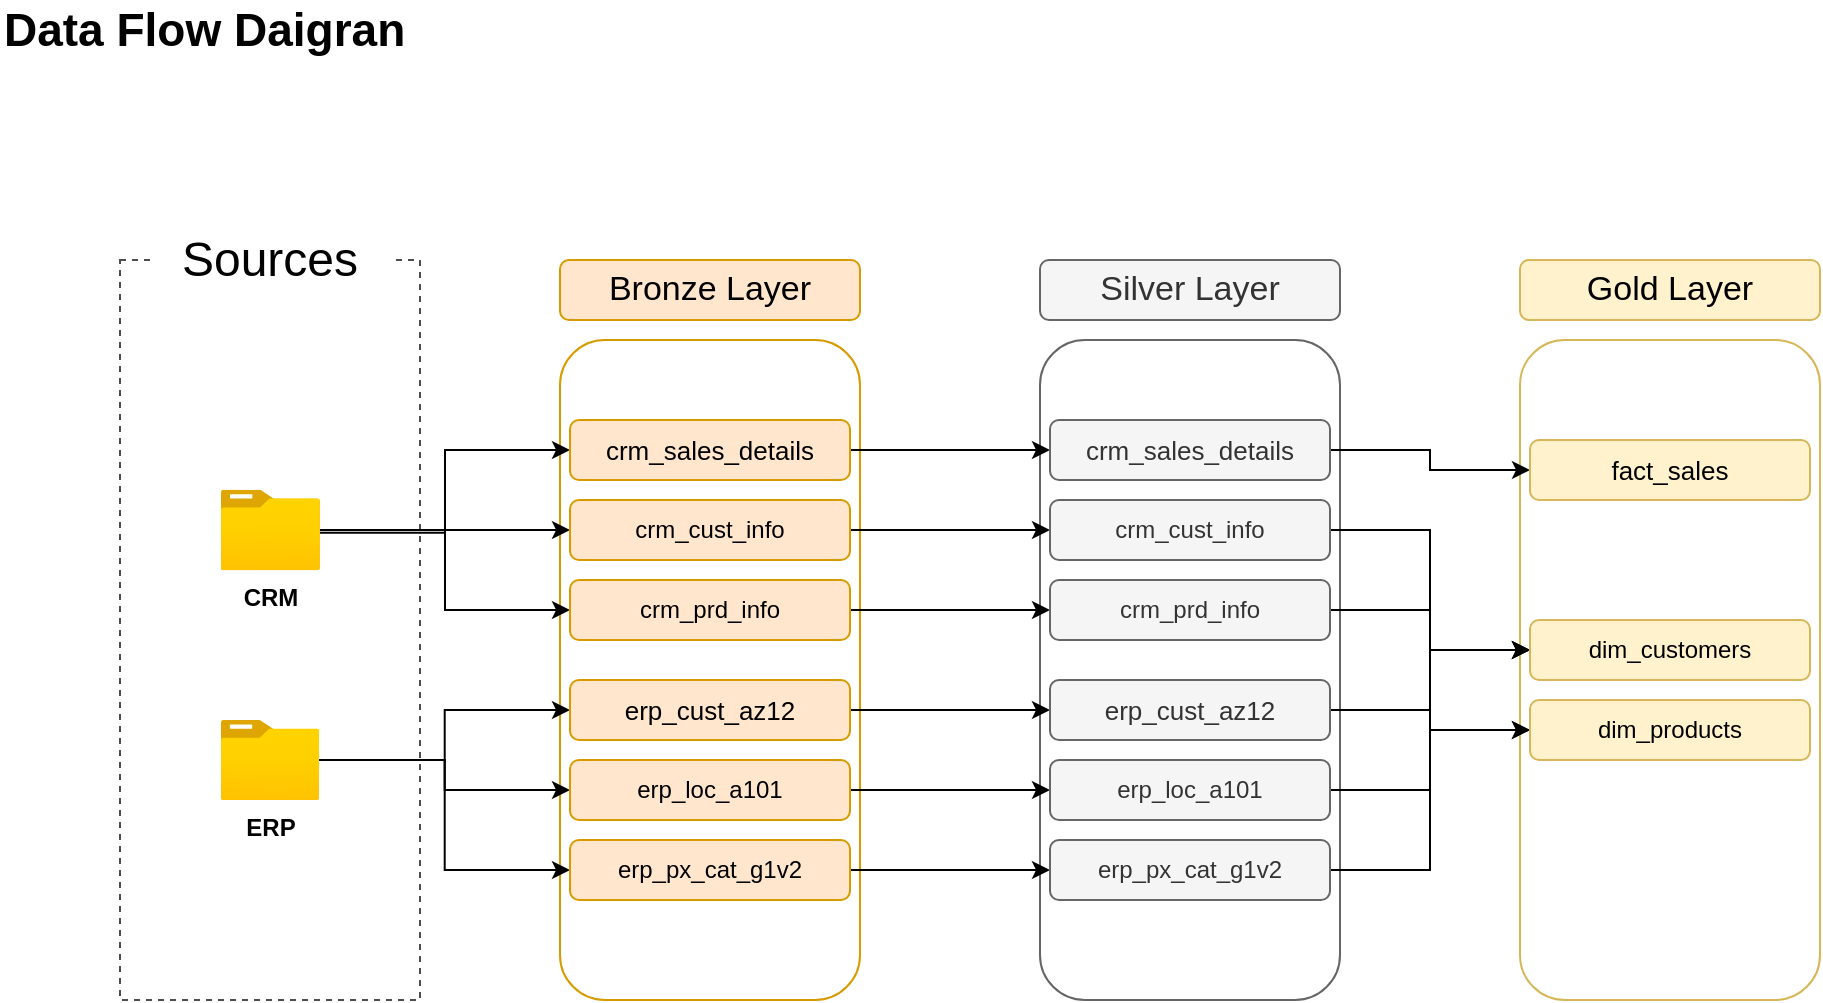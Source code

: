 <mxfile version="27.0.9">
  <diagram name="Page-1" id="DBURFXKT9Nn165P1PjoX">
    <mxGraphModel dx="1042" dy="626" grid="1" gridSize="10" guides="1" tooltips="1" connect="1" arrows="1" fold="1" page="1" pageScale="1" pageWidth="850" pageHeight="1100" math="0" shadow="0">
      <root>
        <mxCell id="0" />
        <mxCell id="1" parent="0" />
        <mxCell id="tVYNXHtNFq-kJzAmVr61-1" value="&lt;b&gt;&lt;font style=&quot;font-size: 23px;&quot;&gt;Data Flow Daigran&lt;/font&gt;&lt;/b&gt;" style="text;html=1;align=left;verticalAlign=middle;whiteSpace=wrap;rounded=0;" parent="1" vertex="1">
          <mxGeometry x="10" y="20" width="210" height="30" as="geometry" />
        </mxCell>
        <mxCell id="tVYNXHtNFq-kJzAmVr61-3" value="" style="rounded=0;whiteSpace=wrap;html=1;fillColor=none;dashed=1;strokeColor=#4D4D4D;" parent="1" vertex="1">
          <mxGeometry x="70" y="150" width="150" height="370" as="geometry" />
        </mxCell>
        <mxCell id="tVYNXHtNFq-kJzAmVr61-4" value="&lt;font style=&quot;font-size: 24px;&quot;&gt;Sources&lt;/font&gt;" style="rounded=0;whiteSpace=wrap;html=1;fillColor=default;strokeColor=none;gradientColor=none;" parent="1" vertex="1">
          <mxGeometry x="85" y="130" width="120" height="40" as="geometry" />
        </mxCell>
        <mxCell id="tVYNXHtNFq-kJzAmVr61-9" value="Bronze Layer" style="rounded=1;whiteSpace=wrap;html=1;fillColor=#ffe6cc;strokeColor=#d79b00;fontSize=17;" parent="1" vertex="1">
          <mxGeometry x="290" y="150" width="150" height="30" as="geometry" />
        </mxCell>
        <mxCell id="tVYNXHtNFq-kJzAmVr61-10" value="" style="rounded=1;whiteSpace=wrap;html=1;fontSize=17;fillColor=none;strokeColor=#d79b00;" parent="1" vertex="1">
          <mxGeometry x="290" y="190" width="150" height="330" as="geometry" />
        </mxCell>
        <mxCell id="tVYNXHtNFq-kJzAmVr61-11" value="" style="rounded=1;whiteSpace=wrap;html=1;fontSize=17;fillColor=none;strokeColor=#d6b656;" parent="1" vertex="1">
          <mxGeometry x="770" y="190" width="150" height="330" as="geometry" />
        </mxCell>
        <mxCell id="tVYNXHtNFq-kJzAmVr61-12" value="Gold Layer" style="rounded=1;whiteSpace=wrap;html=1;fillColor=#fff2cc;strokeColor=#d6b656;fontSize=17;" parent="1" vertex="1">
          <mxGeometry x="770" y="150" width="150" height="30" as="geometry" />
        </mxCell>
        <mxCell id="tVYNXHtNFq-kJzAmVr61-13" value="" style="rounded=1;whiteSpace=wrap;html=1;fontSize=17;fillColor=none;strokeColor=#666666;fontColor=#333333;" parent="1" vertex="1">
          <mxGeometry x="530" y="190" width="150" height="330" as="geometry" />
        </mxCell>
        <mxCell id="tVYNXHtNFq-kJzAmVr61-14" value="Silver Layer" style="rounded=1;whiteSpace=wrap;html=1;fillColor=#f5f5f5;strokeColor=#666666;fontSize=17;fontColor=#333333;" parent="1" vertex="1">
          <mxGeometry x="530" y="150" width="150" height="30" as="geometry" />
        </mxCell>
        <mxCell id="zQ20tTBjOCP1LKAElcAF-8" style="edgeStyle=orthogonalEdgeStyle;rounded=0;orthogonalLoop=1;jettySize=auto;html=1;entryX=0;entryY=0.5;entryDx=0;entryDy=0;exitX=1;exitY=0.535;exitDx=0;exitDy=0;exitPerimeter=0;" parent="1" source="zQ20tTBjOCP1LKAElcAF-2" target="zQ20tTBjOCP1LKAElcAF-4" edge="1">
          <mxGeometry relative="1" as="geometry">
            <mxPoint x="170" y="260" as="sourcePoint" />
          </mxGeometry>
        </mxCell>
        <mxCell id="zQ20tTBjOCP1LKAElcAF-9" style="edgeStyle=orthogonalEdgeStyle;rounded=0;orthogonalLoop=1;jettySize=auto;html=1;entryX=0;entryY=0.5;entryDx=0;entryDy=0;" parent="1" source="zQ20tTBjOCP1LKAElcAF-2" target="zQ20tTBjOCP1LKAElcAF-6" edge="1">
          <mxGeometry relative="1" as="geometry" />
        </mxCell>
        <mxCell id="zQ20tTBjOCP1LKAElcAF-10" style="edgeStyle=orthogonalEdgeStyle;rounded=0;orthogonalLoop=1;jettySize=auto;html=1;entryX=0;entryY=0.5;entryDx=0;entryDy=0;" parent="1" source="zQ20tTBjOCP1LKAElcAF-2" target="zQ20tTBjOCP1LKAElcAF-7" edge="1">
          <mxGeometry relative="1" as="geometry" />
        </mxCell>
        <mxCell id="zQ20tTBjOCP1LKAElcAF-2" value="CRM" style="image;aspect=fixed;html=1;points=[];align=center;fontSize=12;image=img/lib/azure2/general/Folder_Blank.svg;fontStyle=1" parent="1" vertex="1">
          <mxGeometry x="120.36" y="264.86" width="49.64" height="40.28" as="geometry" />
        </mxCell>
        <mxCell id="zQ20tTBjOCP1LKAElcAF-14" style="edgeStyle=orthogonalEdgeStyle;rounded=0;orthogonalLoop=1;jettySize=auto;html=1;entryX=0;entryY=0.5;entryDx=0;entryDy=0;" parent="1" source="zQ20tTBjOCP1LKAElcAF-3" target="zQ20tTBjOCP1LKAElcAF-13" edge="1">
          <mxGeometry relative="1" as="geometry" />
        </mxCell>
        <mxCell id="zQ20tTBjOCP1LKAElcAF-15" style="edgeStyle=orthogonalEdgeStyle;rounded=0;orthogonalLoop=1;jettySize=auto;html=1;entryX=0;entryY=0.5;entryDx=0;entryDy=0;" parent="1" source="zQ20tTBjOCP1LKAElcAF-3" target="zQ20tTBjOCP1LKAElcAF-12" edge="1">
          <mxGeometry relative="1" as="geometry" />
        </mxCell>
        <mxCell id="zQ20tTBjOCP1LKAElcAF-16" style="edgeStyle=orthogonalEdgeStyle;rounded=0;orthogonalLoop=1;jettySize=auto;html=1;entryX=0;entryY=0.5;entryDx=0;entryDy=0;" parent="1" source="zQ20tTBjOCP1LKAElcAF-3" target="zQ20tTBjOCP1LKAElcAF-11" edge="1">
          <mxGeometry relative="1" as="geometry" />
        </mxCell>
        <mxCell id="zQ20tTBjOCP1LKAElcAF-3" value="ERP" style="image;aspect=fixed;html=1;points=[];align=center;fontSize=12;image=img/lib/azure2/general/Folder_Blank.svg;fontStyle=1" parent="1" vertex="1">
          <mxGeometry x="120.36" y="380" width="49.29" height="40" as="geometry" />
        </mxCell>
        <mxCell id="cJewx3OlcjGB0-qhc8op-7" style="edgeStyle=orthogonalEdgeStyle;rounded=0;orthogonalLoop=1;jettySize=auto;html=1;entryX=0;entryY=0.5;entryDx=0;entryDy=0;" parent="1" source="zQ20tTBjOCP1LKAElcAF-4" target="cJewx3OlcjGB0-qhc8op-1" edge="1">
          <mxGeometry relative="1" as="geometry" />
        </mxCell>
        <mxCell id="zQ20tTBjOCP1LKAElcAF-4" value="&lt;font&gt;crm_sales_details&lt;/font&gt;" style="rounded=1;whiteSpace=wrap;html=1;fillColor=#ffe6cc;strokeColor=#d79b00;fontSize=13;" parent="1" vertex="1">
          <mxGeometry x="295" y="230" width="140" height="30" as="geometry" />
        </mxCell>
        <mxCell id="cJewx3OlcjGB0-qhc8op-8" style="edgeStyle=orthogonalEdgeStyle;rounded=0;orthogonalLoop=1;jettySize=auto;html=1;entryX=0;entryY=0.5;entryDx=0;entryDy=0;" parent="1" source="zQ20tTBjOCP1LKAElcAF-6" target="cJewx3OlcjGB0-qhc8op-2" edge="1">
          <mxGeometry relative="1" as="geometry" />
        </mxCell>
        <mxCell id="zQ20tTBjOCP1LKAElcAF-6" value="&lt;font&gt;crm_cust_info&lt;/font&gt;" style="rounded=1;whiteSpace=wrap;html=1;fillColor=#ffe6cc;strokeColor=#d79b00;fontSize=12;" parent="1" vertex="1">
          <mxGeometry x="295" y="270" width="140" height="30" as="geometry" />
        </mxCell>
        <mxCell id="cJewx3OlcjGB0-qhc8op-9" style="edgeStyle=orthogonalEdgeStyle;rounded=0;orthogonalLoop=1;jettySize=auto;html=1;entryX=0;entryY=0.5;entryDx=0;entryDy=0;" parent="1" source="zQ20tTBjOCP1LKAElcAF-7" target="cJewx3OlcjGB0-qhc8op-3" edge="1">
          <mxGeometry relative="1" as="geometry" />
        </mxCell>
        <mxCell id="zQ20tTBjOCP1LKAElcAF-7" value="&lt;font&gt;crm_prd_info&lt;/font&gt;" style="rounded=1;whiteSpace=wrap;html=1;fillColor=#ffe6cc;strokeColor=#d79b00;fontSize=12;" parent="1" vertex="1">
          <mxGeometry x="295" y="310" width="140" height="30" as="geometry" />
        </mxCell>
        <mxCell id="cJewx3OlcjGB0-qhc8op-12" style="edgeStyle=orthogonalEdgeStyle;rounded=0;orthogonalLoop=1;jettySize=auto;html=1;exitX=1;exitY=0.5;exitDx=0;exitDy=0;entryX=0;entryY=0.5;entryDx=0;entryDy=0;" parent="1" source="zQ20tTBjOCP1LKAElcAF-11" target="cJewx3OlcjGB0-qhc8op-6" edge="1">
          <mxGeometry relative="1" as="geometry" />
        </mxCell>
        <mxCell id="zQ20tTBjOCP1LKAElcAF-11" value="&lt;font&gt;erp_px_cat_g1v2&lt;/font&gt;" style="rounded=1;whiteSpace=wrap;html=1;fillColor=#ffe6cc;strokeColor=#d79b00;fontSize=12;" parent="1" vertex="1">
          <mxGeometry x="295" y="440" width="140" height="30" as="geometry" />
        </mxCell>
        <mxCell id="cJewx3OlcjGB0-qhc8op-11" style="edgeStyle=orthogonalEdgeStyle;rounded=0;orthogonalLoop=1;jettySize=auto;html=1;entryX=0;entryY=0.5;entryDx=0;entryDy=0;" parent="1" source="zQ20tTBjOCP1LKAElcAF-12" target="cJewx3OlcjGB0-qhc8op-5" edge="1">
          <mxGeometry relative="1" as="geometry" />
        </mxCell>
        <mxCell id="zQ20tTBjOCP1LKAElcAF-12" value="&lt;font&gt;erp_loc_a101&lt;/font&gt;" style="rounded=1;whiteSpace=wrap;html=1;fillColor=#ffe6cc;strokeColor=#d79b00;fontSize=12;" parent="1" vertex="1">
          <mxGeometry x="295" y="400" width="140" height="30" as="geometry" />
        </mxCell>
        <mxCell id="cJewx3OlcjGB0-qhc8op-10" style="edgeStyle=orthogonalEdgeStyle;rounded=0;orthogonalLoop=1;jettySize=auto;html=1;entryX=0;entryY=0.5;entryDx=0;entryDy=0;" parent="1" source="zQ20tTBjOCP1LKAElcAF-13" target="cJewx3OlcjGB0-qhc8op-4" edge="1">
          <mxGeometry relative="1" as="geometry" />
        </mxCell>
        <mxCell id="zQ20tTBjOCP1LKAElcAF-13" value="&lt;font&gt;erp_cust_az12&lt;/font&gt;" style="rounded=1;whiteSpace=wrap;html=1;fillColor=#ffe6cc;strokeColor=#d79b00;fontSize=13;" parent="1" vertex="1">
          <mxGeometry x="295" y="360" width="140" height="30" as="geometry" />
        </mxCell>
        <mxCell id="EjSXLOwCmbATOBKsldv1-5" style="edgeStyle=orthogonalEdgeStyle;rounded=0;orthogonalLoop=1;jettySize=auto;html=1;entryX=0;entryY=0.5;entryDx=0;entryDy=0;" edge="1" parent="1" source="cJewx3OlcjGB0-qhc8op-1" target="EjSXLOwCmbATOBKsldv1-1">
          <mxGeometry relative="1" as="geometry" />
        </mxCell>
        <mxCell id="cJewx3OlcjGB0-qhc8op-1" value="&lt;font&gt;crm_sales_details&lt;/font&gt;" style="rounded=1;whiteSpace=wrap;html=1;fillColor=#f5f5f5;strokeColor=#666666;fontSize=13;fontColor=#333333;" parent="1" vertex="1">
          <mxGeometry x="535" y="230" width="140" height="30" as="geometry" />
        </mxCell>
        <mxCell id="EjSXLOwCmbATOBKsldv1-6" style="edgeStyle=orthogonalEdgeStyle;rounded=0;orthogonalLoop=1;jettySize=auto;html=1;entryX=0;entryY=0.5;entryDx=0;entryDy=0;jumpStyle=gap;jumpSize=11;" edge="1" parent="1" source="cJewx3OlcjGB0-qhc8op-2" target="EjSXLOwCmbATOBKsldv1-2">
          <mxGeometry relative="1" as="geometry" />
        </mxCell>
        <mxCell id="cJewx3OlcjGB0-qhc8op-2" value="&lt;font&gt;crm_cust_info&lt;/font&gt;" style="rounded=1;whiteSpace=wrap;html=1;fillColor=#f5f5f5;strokeColor=#666666;fontSize=12;fontColor=#333333;" parent="1" vertex="1">
          <mxGeometry x="535" y="270" width="140" height="30" as="geometry" />
        </mxCell>
        <mxCell id="EjSXLOwCmbATOBKsldv1-10" style="edgeStyle=orthogonalEdgeStyle;rounded=0;orthogonalLoop=1;jettySize=auto;html=1;entryX=0;entryY=0.5;entryDx=0;entryDy=0;jumpStyle=gap;jumpSize=11;" edge="1" parent="1" source="cJewx3OlcjGB0-qhc8op-3" target="EjSXLOwCmbATOBKsldv1-3">
          <mxGeometry relative="1" as="geometry" />
        </mxCell>
        <mxCell id="cJewx3OlcjGB0-qhc8op-3" value="&lt;font&gt;crm_prd_info&lt;/font&gt;" style="rounded=1;whiteSpace=wrap;html=1;fillColor=#f5f5f5;strokeColor=#666666;fontSize=12;fontColor=#333333;" parent="1" vertex="1">
          <mxGeometry x="535" y="310" width="140" height="30" as="geometry" />
        </mxCell>
        <mxCell id="EjSXLOwCmbATOBKsldv1-7" style="edgeStyle=orthogonalEdgeStyle;rounded=0;orthogonalLoop=1;jettySize=auto;html=1;entryX=0;entryY=0.5;entryDx=0;entryDy=0;jumpStyle=gap;jumpSize=11;" edge="1" parent="1" source="cJewx3OlcjGB0-qhc8op-4" target="EjSXLOwCmbATOBKsldv1-2">
          <mxGeometry relative="1" as="geometry" />
        </mxCell>
        <mxCell id="cJewx3OlcjGB0-qhc8op-4" value="&lt;font&gt;erp_cust_az12&lt;/font&gt;" style="rounded=1;whiteSpace=wrap;html=1;fillColor=#f5f5f5;strokeColor=#666666;fontSize=13;fontColor=#333333;" parent="1" vertex="1">
          <mxGeometry x="535" y="360" width="140" height="30" as="geometry" />
        </mxCell>
        <mxCell id="EjSXLOwCmbATOBKsldv1-8" style="edgeStyle=orthogonalEdgeStyle;rounded=0;orthogonalLoop=1;jettySize=auto;html=1;entryX=0;entryY=0.5;entryDx=0;entryDy=0;jumpStyle=gap;jumpSize=11;" edge="1" parent="1" source="cJewx3OlcjGB0-qhc8op-5" target="EjSXLOwCmbATOBKsldv1-2">
          <mxGeometry relative="1" as="geometry" />
        </mxCell>
        <mxCell id="cJewx3OlcjGB0-qhc8op-5" value="&lt;font&gt;erp_loc_a101&lt;/font&gt;" style="rounded=1;whiteSpace=wrap;html=1;fillColor=#f5f5f5;strokeColor=#666666;fontSize=12;fontColor=#333333;" parent="1" vertex="1">
          <mxGeometry x="535" y="400" width="140" height="30" as="geometry" />
        </mxCell>
        <mxCell id="EjSXLOwCmbATOBKsldv1-11" style="edgeStyle=orthogonalEdgeStyle;rounded=0;orthogonalLoop=1;jettySize=auto;html=1;entryX=0;entryY=0.5;entryDx=0;entryDy=0;jumpStyle=gap;jumpSize=11;" edge="1" parent="1" source="cJewx3OlcjGB0-qhc8op-6" target="EjSXLOwCmbATOBKsldv1-3">
          <mxGeometry relative="1" as="geometry" />
        </mxCell>
        <mxCell id="cJewx3OlcjGB0-qhc8op-6" value="&lt;font&gt;erp_px_cat_g1v2&lt;/font&gt;" style="rounded=1;whiteSpace=wrap;html=1;fillColor=#f5f5f5;strokeColor=#666666;fontSize=12;fontColor=#333333;" parent="1" vertex="1">
          <mxGeometry x="535" y="440" width="140" height="30" as="geometry" />
        </mxCell>
        <mxCell id="EjSXLOwCmbATOBKsldv1-1" value="&lt;font&gt;fact_sales&lt;/font&gt;" style="rounded=1;whiteSpace=wrap;html=1;fillColor=#fff2cc;strokeColor=#d6b656;fontSize=13;" vertex="1" parent="1">
          <mxGeometry x="775" y="240" width="140" height="30" as="geometry" />
        </mxCell>
        <mxCell id="EjSXLOwCmbATOBKsldv1-2" value="&lt;font&gt;dim_customers&lt;/font&gt;" style="rounded=1;whiteSpace=wrap;html=1;fillColor=#fff2cc;strokeColor=#d6b656;fontSize=12;" vertex="1" parent="1">
          <mxGeometry x="775" y="330" width="140" height="30" as="geometry" />
        </mxCell>
        <mxCell id="EjSXLOwCmbATOBKsldv1-3" value="&lt;font&gt;dim_products&lt;/font&gt;" style="rounded=1;whiteSpace=wrap;html=1;fillColor=#fff2cc;strokeColor=#d6b656;fontSize=12;" vertex="1" parent="1">
          <mxGeometry x="775" y="370" width="140" height="30" as="geometry" />
        </mxCell>
      </root>
    </mxGraphModel>
  </diagram>
</mxfile>
